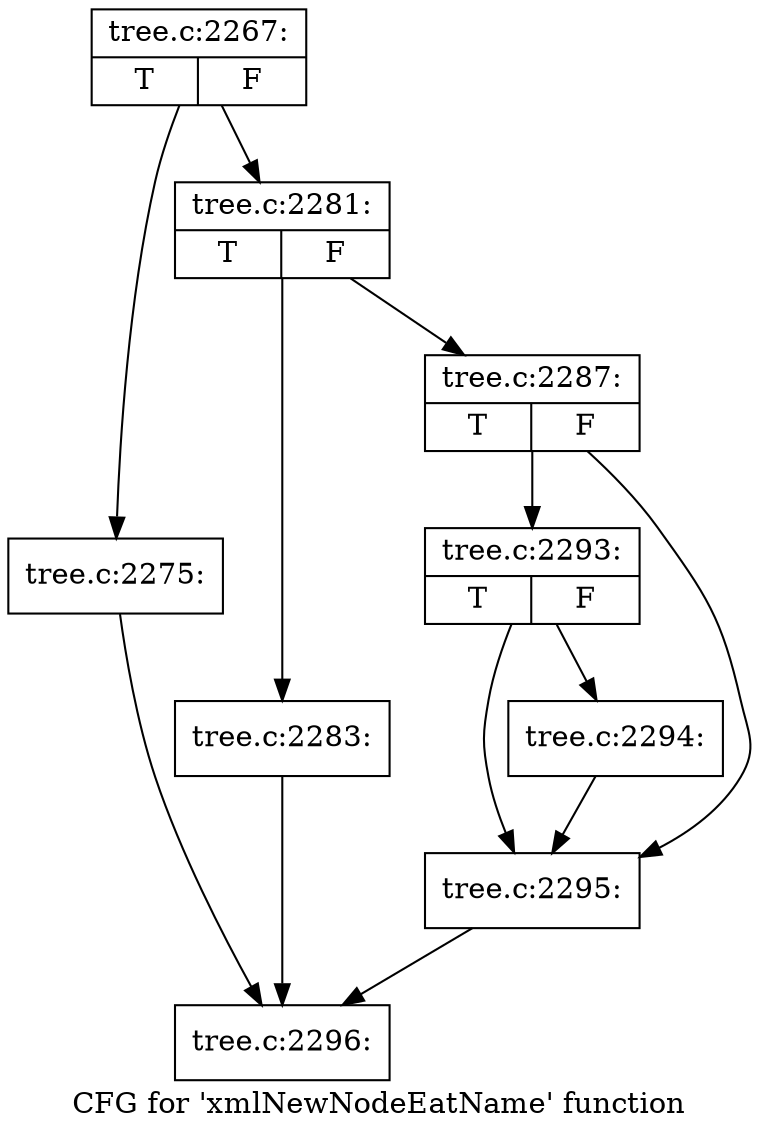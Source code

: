 digraph "CFG for 'xmlNewNodeEatName' function" {
	label="CFG for 'xmlNewNodeEatName' function";

	Node0x55ad0babf5d0 [shape=record,label="{tree.c:2267:|{<s0>T|<s1>F}}"];
	Node0x55ad0babf5d0 -> Node0x55ad0bac0660;
	Node0x55ad0babf5d0 -> Node0x55ad0bac06b0;
	Node0x55ad0bac0660 [shape=record,label="{tree.c:2275:}"];
	Node0x55ad0bac0660 -> Node0x55ad0babfa90;
	Node0x55ad0bac06b0 [shape=record,label="{tree.c:2281:|{<s0>T|<s1>F}}"];
	Node0x55ad0bac06b0 -> Node0x55ad0bac0ea0;
	Node0x55ad0bac06b0 -> Node0x55ad0bac0ef0;
	Node0x55ad0bac0ea0 [shape=record,label="{tree.c:2283:}"];
	Node0x55ad0bac0ea0 -> Node0x55ad0babfa90;
	Node0x55ad0bac0ef0 [shape=record,label="{tree.c:2287:|{<s0>T|<s1>F}}"];
	Node0x55ad0bac0ef0 -> Node0x55ad0bac1dc0;
	Node0x55ad0bac0ef0 -> Node0x55ad0bac1d70;
	Node0x55ad0bac1dc0 [shape=record,label="{tree.c:2293:|{<s0>T|<s1>F}}"];
	Node0x55ad0bac1dc0 -> Node0x55ad0bac1d20;
	Node0x55ad0bac1dc0 -> Node0x55ad0bac1d70;
	Node0x55ad0bac1d20 [shape=record,label="{tree.c:2294:}"];
	Node0x55ad0bac1d20 -> Node0x55ad0bac1d70;
	Node0x55ad0bac1d70 [shape=record,label="{tree.c:2295:}"];
	Node0x55ad0bac1d70 -> Node0x55ad0babfa90;
	Node0x55ad0babfa90 [shape=record,label="{tree.c:2296:}"];
}
